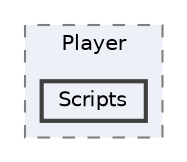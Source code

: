 digraph "004_Character/Player/Scripts"
{
 // LATEX_PDF_SIZE
  bgcolor="transparent";
  edge [fontname=Helvetica,fontsize=10,labelfontname=Helvetica,labelfontsize=10];
  node [fontname=Helvetica,fontsize=10,shape=box,height=0.2,width=0.4];
  compound=true
  subgraph clusterdir_7f20aad87ee8c61b5625dd359d97f53a {
    graph [ bgcolor="#edf0f7", pencolor="grey50", label="Player", fontname=Helvetica,fontsize=10 style="filled,dashed", URL="dir_7f20aad87ee8c61b5625dd359d97f53a.html",tooltip=""]
  dir_4baf8253d1e9fe5dbe8b7b7e36803d3b [label="Scripts", fillcolor="#edf0f7", color="grey25", style="filled,bold", URL="dir_4baf8253d1e9fe5dbe8b7b7e36803d3b.html",tooltip=""];
  }
}
